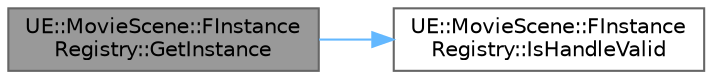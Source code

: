 digraph "UE::MovieScene::FInstanceRegistry::GetInstance"
{
 // INTERACTIVE_SVG=YES
 // LATEX_PDF_SIZE
  bgcolor="transparent";
  edge [fontname=Helvetica,fontsize=10,labelfontname=Helvetica,labelfontsize=10];
  node [fontname=Helvetica,fontsize=10,shape=box,height=0.2,width=0.4];
  rankdir="LR";
  Node1 [id="Node000001",label="UE::MovieScene::FInstance\lRegistry::GetInstance",height=0.2,width=0.4,color="gray40", fillcolor="grey60", style="filled", fontcolor="black",tooltip=" "];
  Node1 -> Node2 [id="edge1_Node000001_Node000002",color="steelblue1",style="solid",tooltip=" "];
  Node2 [id="Node000002",label="UE::MovieScene::FInstance\lRegistry::IsHandleValid",height=0.2,width=0.4,color="grey40", fillcolor="white", style="filled",URL="$db/d46/structUE_1_1MovieScene_1_1FInstanceRegistry.html#a0db914277776a39580cc958b1afa251c",tooltip=" "];
}
